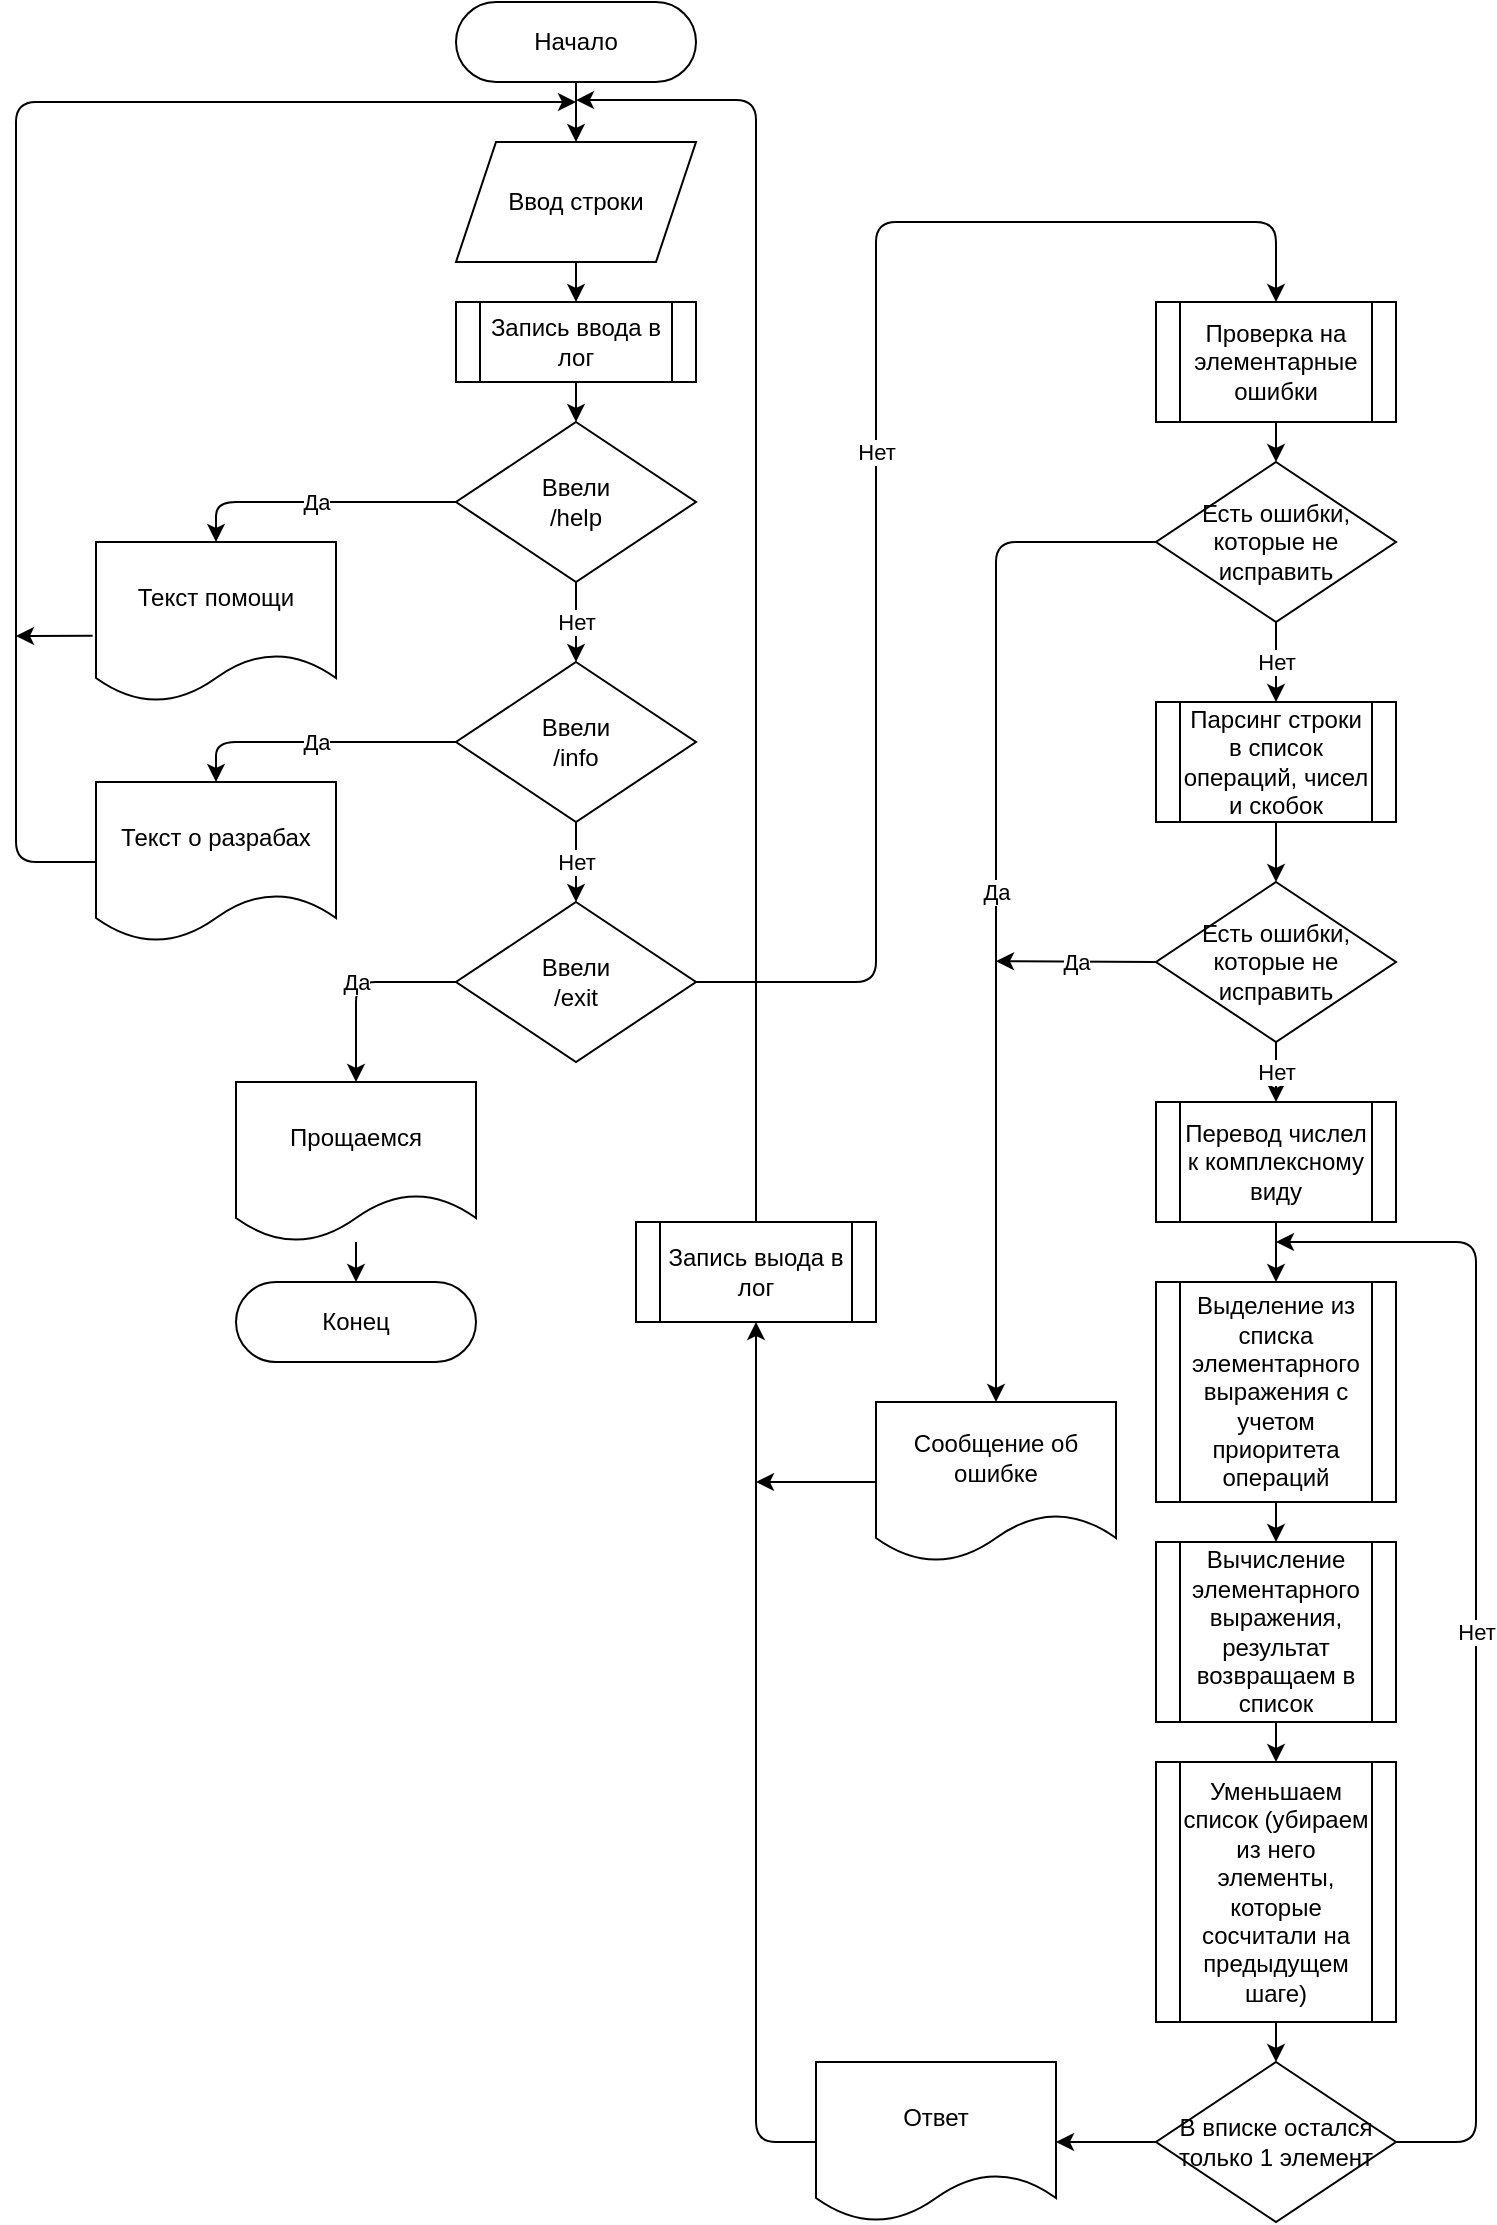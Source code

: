 <mxfile>
    <diagram id="3sa1FLXJscn5xMpJmQsW" name="Страница 1">
        <mxGraphModel dx="2860" dy="1932" grid="1" gridSize="10" guides="1" tooltips="1" connect="1" arrows="1" fold="1" page="1" pageScale="1" pageWidth="827" pageHeight="1169" math="0" shadow="0">
            <root>
                <mxCell id="0"/>
                <mxCell id="1" parent="0"/>
                <mxCell id="55" value="" style="edgeStyle=none;html=1;" edge="1" parent="1" source="2" target="5">
                    <mxGeometry relative="1" as="geometry"/>
                </mxCell>
                <mxCell id="2" value="Начало" style="rounded=1;whiteSpace=wrap;html=1;arcSize=50;" vertex="1" parent="1">
                    <mxGeometry x="250" y="18" width="120" height="40" as="geometry"/>
                </mxCell>
                <mxCell id="3" value="Конец" style="rounded=1;whiteSpace=wrap;html=1;arcSize=50;" vertex="1" parent="1">
                    <mxGeometry x="140" y="658" width="120" height="40" as="geometry"/>
                </mxCell>
                <mxCell id="10" value="Нет" style="edgeStyle=none;html=1;" edge="1" parent="1" source="4" target="6">
                    <mxGeometry relative="1" as="geometry"/>
                </mxCell>
                <mxCell id="16" value="Да" style="edgeStyle=none;html=1;entryX=0.5;entryY=0;entryDx=0;entryDy=0;" edge="1" parent="1" source="4" target="15">
                    <mxGeometry relative="1" as="geometry">
                        <Array as="points">
                            <mxPoint x="130" y="268"/>
                        </Array>
                    </mxGeometry>
                </mxCell>
                <mxCell id="4" value="Ввели&lt;br&gt;/help" style="rhombus;whiteSpace=wrap;html=1;" vertex="1" parent="1">
                    <mxGeometry x="250" y="228" width="120" height="80" as="geometry"/>
                </mxCell>
                <mxCell id="56" value="" style="edgeStyle=none;html=1;" edge="1" parent="1" source="5" target="54">
                    <mxGeometry relative="1" as="geometry"/>
                </mxCell>
                <mxCell id="5" value="Ввод строки" style="shape=parallelogram;perimeter=parallelogramPerimeter;whiteSpace=wrap;html=1;fixedSize=1;" vertex="1" parent="1">
                    <mxGeometry x="250" y="88" width="120" height="60" as="geometry"/>
                </mxCell>
                <mxCell id="11" value="Нет" style="edgeStyle=none;html=1;" edge="1" parent="1" source="6" target="7">
                    <mxGeometry relative="1" as="geometry"/>
                </mxCell>
                <mxCell id="17" value="Да" style="edgeStyle=none;html=1;entryX=0.5;entryY=0;entryDx=0;entryDy=0;" edge="1" parent="1" source="6" target="14">
                    <mxGeometry relative="1" as="geometry">
                        <Array as="points">
                            <mxPoint x="130" y="388"/>
                        </Array>
                    </mxGeometry>
                </mxCell>
                <mxCell id="6" value="Ввели&lt;br&gt;/info" style="rhombus;whiteSpace=wrap;html=1;" vertex="1" parent="1">
                    <mxGeometry x="250" y="348" width="120" height="80" as="geometry"/>
                </mxCell>
                <mxCell id="12" value="Да" style="edgeStyle=none;html=1;exitX=0;exitY=0.5;exitDx=0;exitDy=0;entryX=0.5;entryY=0;entryDx=0;entryDy=0;" edge="1" parent="1" source="7" target="21">
                    <mxGeometry relative="1" as="geometry">
                        <mxPoint x="140" y="548" as="targetPoint"/>
                        <Array as="points">
                            <mxPoint x="200" y="508"/>
                        </Array>
                    </mxGeometry>
                </mxCell>
                <mxCell id="49" value="Нет" style="edgeStyle=none;html=1;exitX=1;exitY=0.5;exitDx=0;exitDy=0;entryX=0.5;entryY=0;entryDx=0;entryDy=0;" edge="1" parent="1" source="7" target="23">
                    <mxGeometry relative="1" as="geometry">
                        <Array as="points">
                            <mxPoint x="460" y="508"/>
                            <mxPoint x="460" y="128"/>
                            <mxPoint x="660" y="128"/>
                        </Array>
                    </mxGeometry>
                </mxCell>
                <mxCell id="7" value="Ввели&lt;br&gt;/exit" style="rhombus;whiteSpace=wrap;html=1;" vertex="1" parent="1">
                    <mxGeometry x="250" y="468" width="120" height="80" as="geometry"/>
                </mxCell>
                <mxCell id="19" value="" style="edgeStyle=none;html=1;exitX=0;exitY=0.5;exitDx=0;exitDy=0;" edge="1" parent="1" source="14">
                    <mxGeometry relative="1" as="geometry">
                        <mxPoint x="310" y="68" as="targetPoint"/>
                        <Array as="points">
                            <mxPoint x="30" y="448"/>
                            <mxPoint x="30" y="68"/>
                        </Array>
                    </mxGeometry>
                </mxCell>
                <mxCell id="14" value="Текст о разрабах" style="shape=document;whiteSpace=wrap;html=1;boundedLbl=1;" vertex="1" parent="1">
                    <mxGeometry x="70" y="408" width="120" height="80" as="geometry"/>
                </mxCell>
                <mxCell id="20" style="edgeStyle=none;html=1;exitX=-0.014;exitY=0.586;exitDx=0;exitDy=0;exitPerimeter=0;" edge="1" parent="1" source="15">
                    <mxGeometry relative="1" as="geometry">
                        <mxPoint x="30" y="335" as="targetPoint"/>
                    </mxGeometry>
                </mxCell>
                <mxCell id="15" value="Текст помощи" style="shape=document;whiteSpace=wrap;html=1;boundedLbl=1;" vertex="1" parent="1">
                    <mxGeometry x="70" y="288" width="120" height="80" as="geometry"/>
                </mxCell>
                <mxCell id="22" value="" style="edgeStyle=none;html=1;" edge="1" parent="1" source="21" target="3">
                    <mxGeometry relative="1" as="geometry"/>
                </mxCell>
                <mxCell id="21" value="Прощаемся" style="shape=document;whiteSpace=wrap;html=1;boundedLbl=1;" vertex="1" parent="1">
                    <mxGeometry x="140" y="558" width="120" height="80" as="geometry"/>
                </mxCell>
                <mxCell id="33" value="" style="edgeStyle=none;html=1;" edge="1" parent="1" source="23" target="25">
                    <mxGeometry relative="1" as="geometry"/>
                </mxCell>
                <mxCell id="23" value="Проверка на элементарные ошибки" style="shape=process;whiteSpace=wrap;html=1;backgroundOutline=1;" vertex="1" parent="1">
                    <mxGeometry x="600" y="168" width="120" height="60" as="geometry"/>
                </mxCell>
                <mxCell id="34" value="Нет" style="edgeStyle=none;html=1;" edge="1" parent="1" source="25" target="26">
                    <mxGeometry relative="1" as="geometry"/>
                </mxCell>
                <mxCell id="45" value="Да" style="edgeStyle=none;html=1;exitX=0;exitY=0.5;exitDx=0;exitDy=0;entryX=0.5;entryY=0;entryDx=0;entryDy=0;" edge="1" parent="1" source="25" target="44">
                    <mxGeometry relative="1" as="geometry">
                        <Array as="points">
                            <mxPoint x="520" y="288"/>
                        </Array>
                    </mxGeometry>
                </mxCell>
                <mxCell id="25" value="Есть ошибки, которые не исправить" style="rhombus;whiteSpace=wrap;html=1;" vertex="1" parent="1">
                    <mxGeometry x="600" y="248" width="120" height="80" as="geometry"/>
                </mxCell>
                <mxCell id="35" value="" style="edgeStyle=none;html=1;" edge="1" parent="1" source="26" target="27">
                    <mxGeometry relative="1" as="geometry"/>
                </mxCell>
                <mxCell id="26" value="Парсинг строки в список операций, чисел и скобок" style="shape=process;whiteSpace=wrap;html=1;backgroundOutline=1;" vertex="1" parent="1">
                    <mxGeometry x="600" y="368" width="120" height="60" as="geometry"/>
                </mxCell>
                <mxCell id="36" value="Нет" style="edgeStyle=none;html=1;" edge="1" parent="1" source="27" target="28">
                    <mxGeometry relative="1" as="geometry"/>
                </mxCell>
                <mxCell id="46" value="Да" style="edgeStyle=none;html=1;exitX=0;exitY=0.5;exitDx=0;exitDy=0;" edge="1" parent="1" source="27">
                    <mxGeometry relative="1" as="geometry">
                        <mxPoint x="520.0" y="497.571" as="targetPoint"/>
                    </mxGeometry>
                </mxCell>
                <mxCell id="27" value="Есть ошибки, которые не исправить" style="rhombus;whiteSpace=wrap;html=1;" vertex="1" parent="1">
                    <mxGeometry x="600" y="458" width="120" height="80" as="geometry"/>
                </mxCell>
                <mxCell id="37" value="" style="edgeStyle=none;html=1;" edge="1" parent="1" source="28" target="29">
                    <mxGeometry relative="1" as="geometry"/>
                </mxCell>
                <mxCell id="28" value="Перевод числел к комплексному виду" style="shape=process;whiteSpace=wrap;html=1;backgroundOutline=1;" vertex="1" parent="1">
                    <mxGeometry x="600" y="568" width="120" height="60" as="geometry"/>
                </mxCell>
                <mxCell id="38" value="" style="edgeStyle=none;html=1;" edge="1" parent="1" source="29" target="30">
                    <mxGeometry relative="1" as="geometry"/>
                </mxCell>
                <mxCell id="29" value="Выделение из списка элементарного выражения с учетом приоритета операций" style="shape=process;whiteSpace=wrap;html=1;backgroundOutline=1;" vertex="1" parent="1">
                    <mxGeometry x="600" y="658" width="120" height="110" as="geometry"/>
                </mxCell>
                <mxCell id="39" value="" style="edgeStyle=none;html=1;" edge="1" parent="1" source="30" target="31">
                    <mxGeometry relative="1" as="geometry"/>
                </mxCell>
                <mxCell id="30" value="Вычисление элементарного выражения, результат возвращаем в список" style="shape=process;whiteSpace=wrap;html=1;backgroundOutline=1;" vertex="1" parent="1">
                    <mxGeometry x="600" y="788" width="120" height="90" as="geometry"/>
                </mxCell>
                <mxCell id="40" value="" style="edgeStyle=none;html=1;" edge="1" parent="1" source="31" target="32">
                    <mxGeometry relative="1" as="geometry"/>
                </mxCell>
                <mxCell id="31" value="Уменьшаем список (убираем из него элементы, которые сосчитали на предыдущем шаге)" style="shape=process;whiteSpace=wrap;html=1;backgroundOutline=1;" vertex="1" parent="1">
                    <mxGeometry x="600" y="898" width="120" height="130" as="geometry"/>
                </mxCell>
                <mxCell id="41" value="Нет" style="edgeStyle=none;html=1;exitX=1;exitY=0.5;exitDx=0;exitDy=0;" edge="1" parent="1" source="32">
                    <mxGeometry relative="1" as="geometry">
                        <mxPoint x="660" y="638" as="targetPoint"/>
                        <Array as="points">
                            <mxPoint x="760" y="1088"/>
                            <mxPoint x="760" y="638"/>
                        </Array>
                    </mxGeometry>
                </mxCell>
                <mxCell id="43" value="" style="edgeStyle=none;html=1;" edge="1" parent="1" source="32" target="42">
                    <mxGeometry relative="1" as="geometry"/>
                </mxCell>
                <mxCell id="32" value="В вписке остался только 1 элемент" style="rhombus;whiteSpace=wrap;html=1;" vertex="1" parent="1">
                    <mxGeometry x="600" y="1048" width="120" height="80" as="geometry"/>
                </mxCell>
                <mxCell id="59" style="edgeStyle=none;html=1;exitX=0;exitY=0.5;exitDx=0;exitDy=0;entryX=0.5;entryY=1;entryDx=0;entryDy=0;" edge="1" parent="1" source="42" target="58">
                    <mxGeometry relative="1" as="geometry">
                        <Array as="points">
                            <mxPoint x="400" y="1088"/>
                        </Array>
                    </mxGeometry>
                </mxCell>
                <mxCell id="42" value="Ответ" style="shape=document;whiteSpace=wrap;html=1;boundedLbl=1;" vertex="1" parent="1">
                    <mxGeometry x="430" y="1048" width="120" height="80" as="geometry"/>
                </mxCell>
                <mxCell id="48" style="edgeStyle=none;html=1;exitX=0;exitY=0.5;exitDx=0;exitDy=0;" edge="1" parent="1" source="44">
                    <mxGeometry relative="1" as="geometry">
                        <mxPoint x="400" y="758" as="targetPoint"/>
                    </mxGeometry>
                </mxCell>
                <mxCell id="44" value="Сообщение об ошибке" style="shape=document;whiteSpace=wrap;html=1;boundedLbl=1;" vertex="1" parent="1">
                    <mxGeometry x="460" y="718" width="120" height="80" as="geometry"/>
                </mxCell>
                <mxCell id="57" value="" style="edgeStyle=none;html=1;entryX=0.5;entryY=0;entryDx=0;entryDy=0;" edge="1" parent="1" source="54" target="4">
                    <mxGeometry relative="1" as="geometry">
                        <mxPoint x="373" y="258" as="targetPoint"/>
                    </mxGeometry>
                </mxCell>
                <mxCell id="54" value="Запись ввода в лог" style="shape=process;whiteSpace=wrap;html=1;backgroundOutline=1;" vertex="1" parent="1">
                    <mxGeometry x="250" y="168" width="120" height="40" as="geometry"/>
                </mxCell>
                <mxCell id="60" style="edgeStyle=none;html=1;exitX=0.5;exitY=0;exitDx=0;exitDy=0;" edge="1" parent="1" source="58">
                    <mxGeometry relative="1" as="geometry">
                        <mxPoint x="310.0" y="67.048" as="targetPoint"/>
                        <Array as="points">
                            <mxPoint x="400" y="67"/>
                        </Array>
                    </mxGeometry>
                </mxCell>
                <mxCell id="58" value="Запись выода в лог" style="shape=process;whiteSpace=wrap;html=1;backgroundOutline=1;" vertex="1" parent="1">
                    <mxGeometry x="340" y="628" width="120" height="50" as="geometry"/>
                </mxCell>
            </root>
        </mxGraphModel>
    </diagram>
</mxfile>